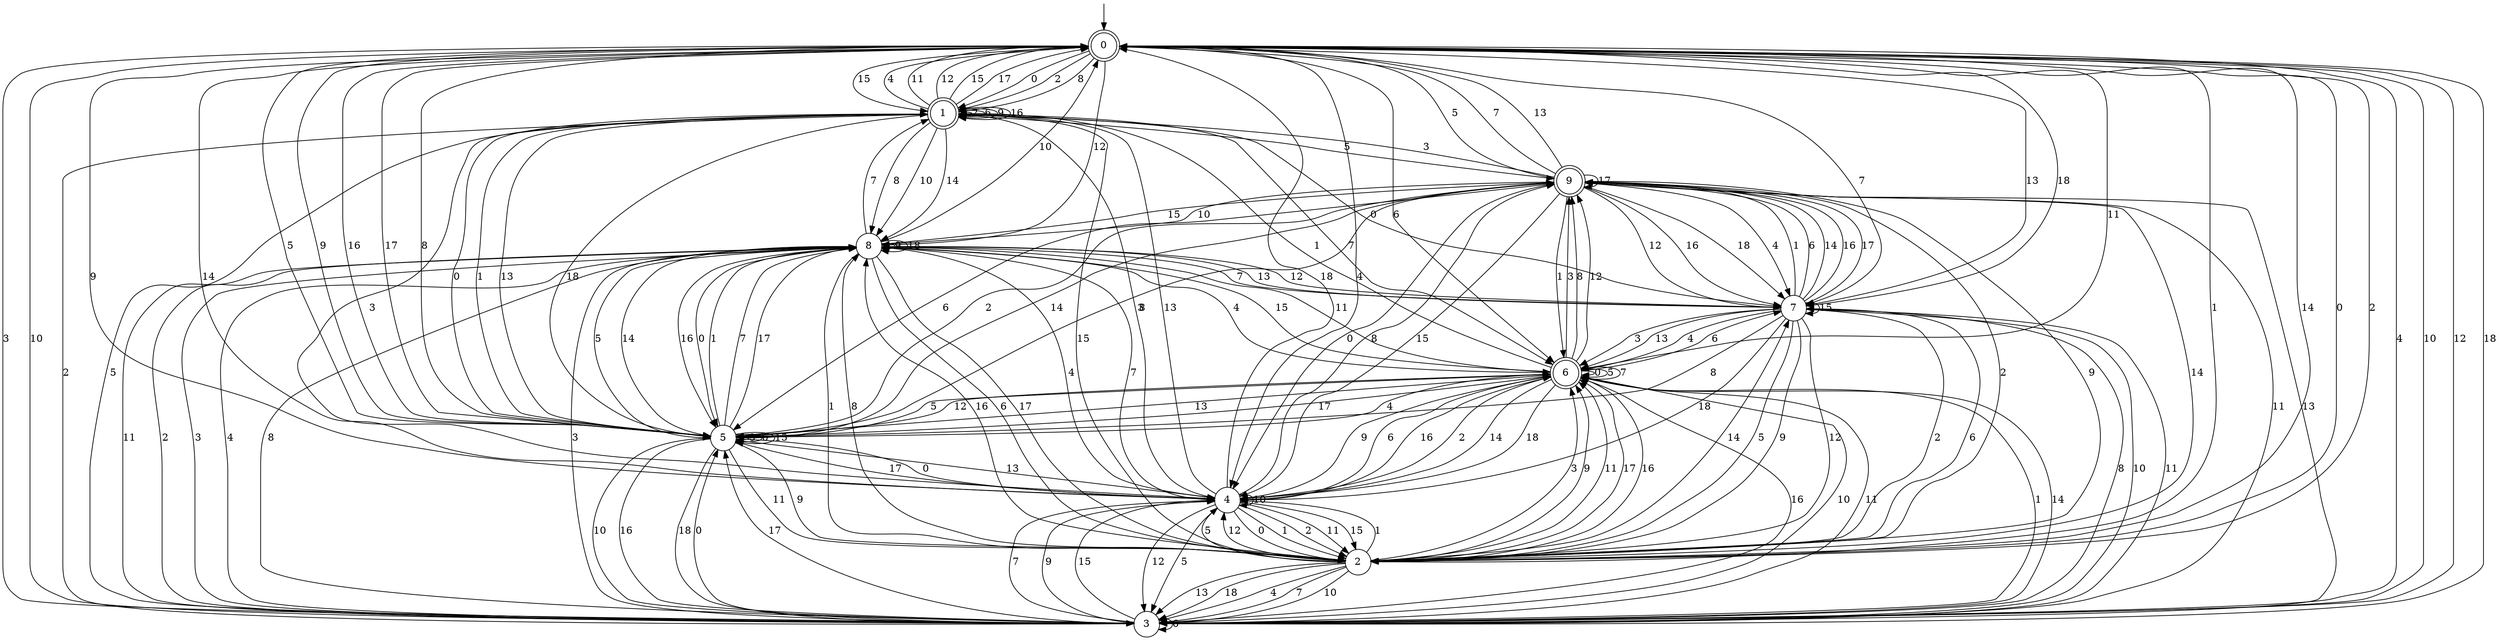 digraph g {

	s0 [shape="doublecircle" label="0"];
	s1 [shape="doublecircle" label="1"];
	s2 [shape="circle" label="2"];
	s3 [shape="circle" label="3"];
	s4 [shape="circle" label="4"];
	s5 [shape="circle" label="5"];
	s6 [shape="doublecircle" label="6"];
	s7 [shape="circle" label="7"];
	s8 [shape="circle" label="8"];
	s9 [shape="doublecircle" label="9"];
	s0 -> s1 [label="0"];
	s0 -> s2 [label="1"];
	s0 -> s1 [label="2"];
	s0 -> s3 [label="3"];
	s0 -> s4 [label="4"];
	s0 -> s5 [label="5"];
	s0 -> s6 [label="6"];
	s0 -> s7 [label="7"];
	s0 -> s1 [label="8"];
	s0 -> s5 [label="9"];
	s0 -> s3 [label="10"];
	s0 -> s6 [label="11"];
	s0 -> s8 [label="12"];
	s0 -> s7 [label="13"];
	s0 -> s2 [label="14"];
	s0 -> s1 [label="15"];
	s0 -> s5 [label="16"];
	s0 -> s5 [label="17"];
	s0 -> s7 [label="18"];
	s1 -> s5 [label="0"];
	s1 -> s5 [label="1"];
	s1 -> s1 [label="2"];
	s1 -> s4 [label="3"];
	s1 -> s0 [label="4"];
	s1 -> s9 [label="5"];
	s1 -> s1 [label="6"];
	s1 -> s6 [label="7"];
	s1 -> s8 [label="8"];
	s1 -> s1 [label="9"];
	s1 -> s8 [label="10"];
	s1 -> s0 [label="11"];
	s1 -> s0 [label="12"];
	s1 -> s5 [label="13"];
	s1 -> s8 [label="14"];
	s1 -> s0 [label="15"];
	s1 -> s1 [label="16"];
	s1 -> s0 [label="17"];
	s1 -> s5 [label="18"];
	s2 -> s0 [label="0"];
	s2 -> s4 [label="1"];
	s2 -> s0 [label="2"];
	s2 -> s6 [label="3"];
	s2 -> s3 [label="4"];
	s2 -> s4 [label="5"];
	s2 -> s7 [label="6"];
	s2 -> s3 [label="7"];
	s2 -> s8 [label="8"];
	s2 -> s6 [label="9"];
	s2 -> s3 [label="10"];
	s2 -> s6 [label="11"];
	s2 -> s4 [label="12"];
	s2 -> s3 [label="13"];
	s2 -> s7 [label="14"];
	s2 -> s1 [label="15"];
	s2 -> s8 [label="16"];
	s2 -> s6 [label="17"];
	s2 -> s3 [label="18"];
	s3 -> s5 [label="0"];
	s3 -> s6 [label="1"];
	s3 -> s1 [label="2"];
	s3 -> s8 [label="3"];
	s3 -> s0 [label="4"];
	s3 -> s1 [label="5"];
	s3 -> s3 [label="6"];
	s3 -> s4 [label="7"];
	s3 -> s7 [label="8"];
	s3 -> s4 [label="9"];
	s3 -> s0 [label="10"];
	s3 -> s8 [label="11"];
	s3 -> s0 [label="12"];
	s3 -> s9 [label="13"];
	s3 -> s6 [label="14"];
	s3 -> s4 [label="15"];
	s3 -> s6 [label="16"];
	s3 -> s5 [label="17"];
	s3 -> s0 [label="18"];
	s4 -> s2 [label="0"];
	s4 -> s2 [label="1"];
	s4 -> s2 [label="2"];
	s4 -> s1 [label="3"];
	s4 -> s8 [label="4"];
	s4 -> s3 [label="5"];
	s4 -> s6 [label="6"];
	s4 -> s8 [label="7"];
	s4 -> s9 [label="8"];
	s4 -> s0 [label="9"];
	s4 -> s4 [label="10"];
	s4 -> s2 [label="11"];
	s4 -> s3 [label="12"];
	s4 -> s1 [label="13"];
	s4 -> s0 [label="14"];
	s4 -> s2 [label="15"];
	s4 -> s6 [label="16"];
	s4 -> s5 [label="17"];
	s4 -> s0 [label="18"];
	s5 -> s4 [label="0"];
	s5 -> s8 [label="1"];
	s5 -> s9 [label="2"];
	s5 -> s5 [label="3"];
	s5 -> s6 [label="4"];
	s5 -> s6 [label="5"];
	s5 -> s5 [label="6"];
	s5 -> s8 [label="7"];
	s5 -> s0 [label="8"];
	s5 -> s2 [label="9"];
	s5 -> s3 [label="10"];
	s5 -> s2 [label="11"];
	s5 -> s6 [label="12"];
	s5 -> s4 [label="13"];
	s5 -> s9 [label="14"];
	s5 -> s5 [label="15"];
	s5 -> s3 [label="16"];
	s5 -> s8 [label="17"];
	s5 -> s3 [label="18"];
	s6 -> s6 [label="0"];
	s6 -> s1 [label="1"];
	s6 -> s4 [label="2"];
	s6 -> s9 [label="3"];
	s6 -> s8 [label="4"];
	s6 -> s6 [label="5"];
	s6 -> s7 [label="6"];
	s6 -> s6 [label="7"];
	s6 -> s9 [label="8"];
	s6 -> s4 [label="9"];
	s6 -> s3 [label="10"];
	s6 -> s3 [label="11"];
	s6 -> s9 [label="12"];
	s6 -> s5 [label="13"];
	s6 -> s4 [label="14"];
	s6 -> s8 [label="15"];
	s6 -> s2 [label="16"];
	s6 -> s5 [label="17"];
	s6 -> s4 [label="18"];
	s7 -> s1 [label="0"];
	s7 -> s9 [label="1"];
	s7 -> s2 [label="2"];
	s7 -> s6 [label="3"];
	s7 -> s6 [label="4"];
	s7 -> s2 [label="5"];
	s7 -> s9 [label="6"];
	s7 -> s8 [label="7"];
	s7 -> s5 [label="8"];
	s7 -> s2 [label="9"];
	s7 -> s3 [label="10"];
	s7 -> s3 [label="11"];
	s7 -> s2 [label="12"];
	s7 -> s6 [label="13"];
	s7 -> s9 [label="14"];
	s7 -> s7 [label="15"];
	s7 -> s9 [label="16"];
	s7 -> s9 [label="17"];
	s7 -> s4 [label="18"];
	s8 -> s5 [label="0"];
	s8 -> s2 [label="1"];
	s8 -> s3 [label="2"];
	s8 -> s3 [label="3"];
	s8 -> s3 [label="4"];
	s8 -> s5 [label="5"];
	s8 -> s2 [label="6"];
	s8 -> s1 [label="7"];
	s8 -> s3 [label="8"];
	s8 -> s8 [label="9"];
	s8 -> s0 [label="10"];
	s8 -> s6 [label="11"];
	s8 -> s7 [label="12"];
	s8 -> s7 [label="13"];
	s8 -> s5 [label="14"];
	s8 -> s9 [label="15"];
	s8 -> s5 [label="16"];
	s8 -> s2 [label="17"];
	s8 -> s8 [label="18"];
	s9 -> s4 [label="0"];
	s9 -> s6 [label="1"];
	s9 -> s2 [label="2"];
	s9 -> s1 [label="3"];
	s9 -> s7 [label="4"];
	s9 -> s0 [label="5"];
	s9 -> s5 [label="6"];
	s9 -> s0 [label="7"];
	s9 -> s5 [label="8"];
	s9 -> s2 [label="9"];
	s9 -> s8 [label="10"];
	s9 -> s3 [label="11"];
	s9 -> s7 [label="12"];
	s9 -> s0 [label="13"];
	s9 -> s2 [label="14"];
	s9 -> s4 [label="15"];
	s9 -> s7 [label="16"];
	s9 -> s9 [label="17"];
	s9 -> s7 [label="18"];

__start0 [label="" shape="none" width="0" height="0"];
__start0 -> s0;

}
